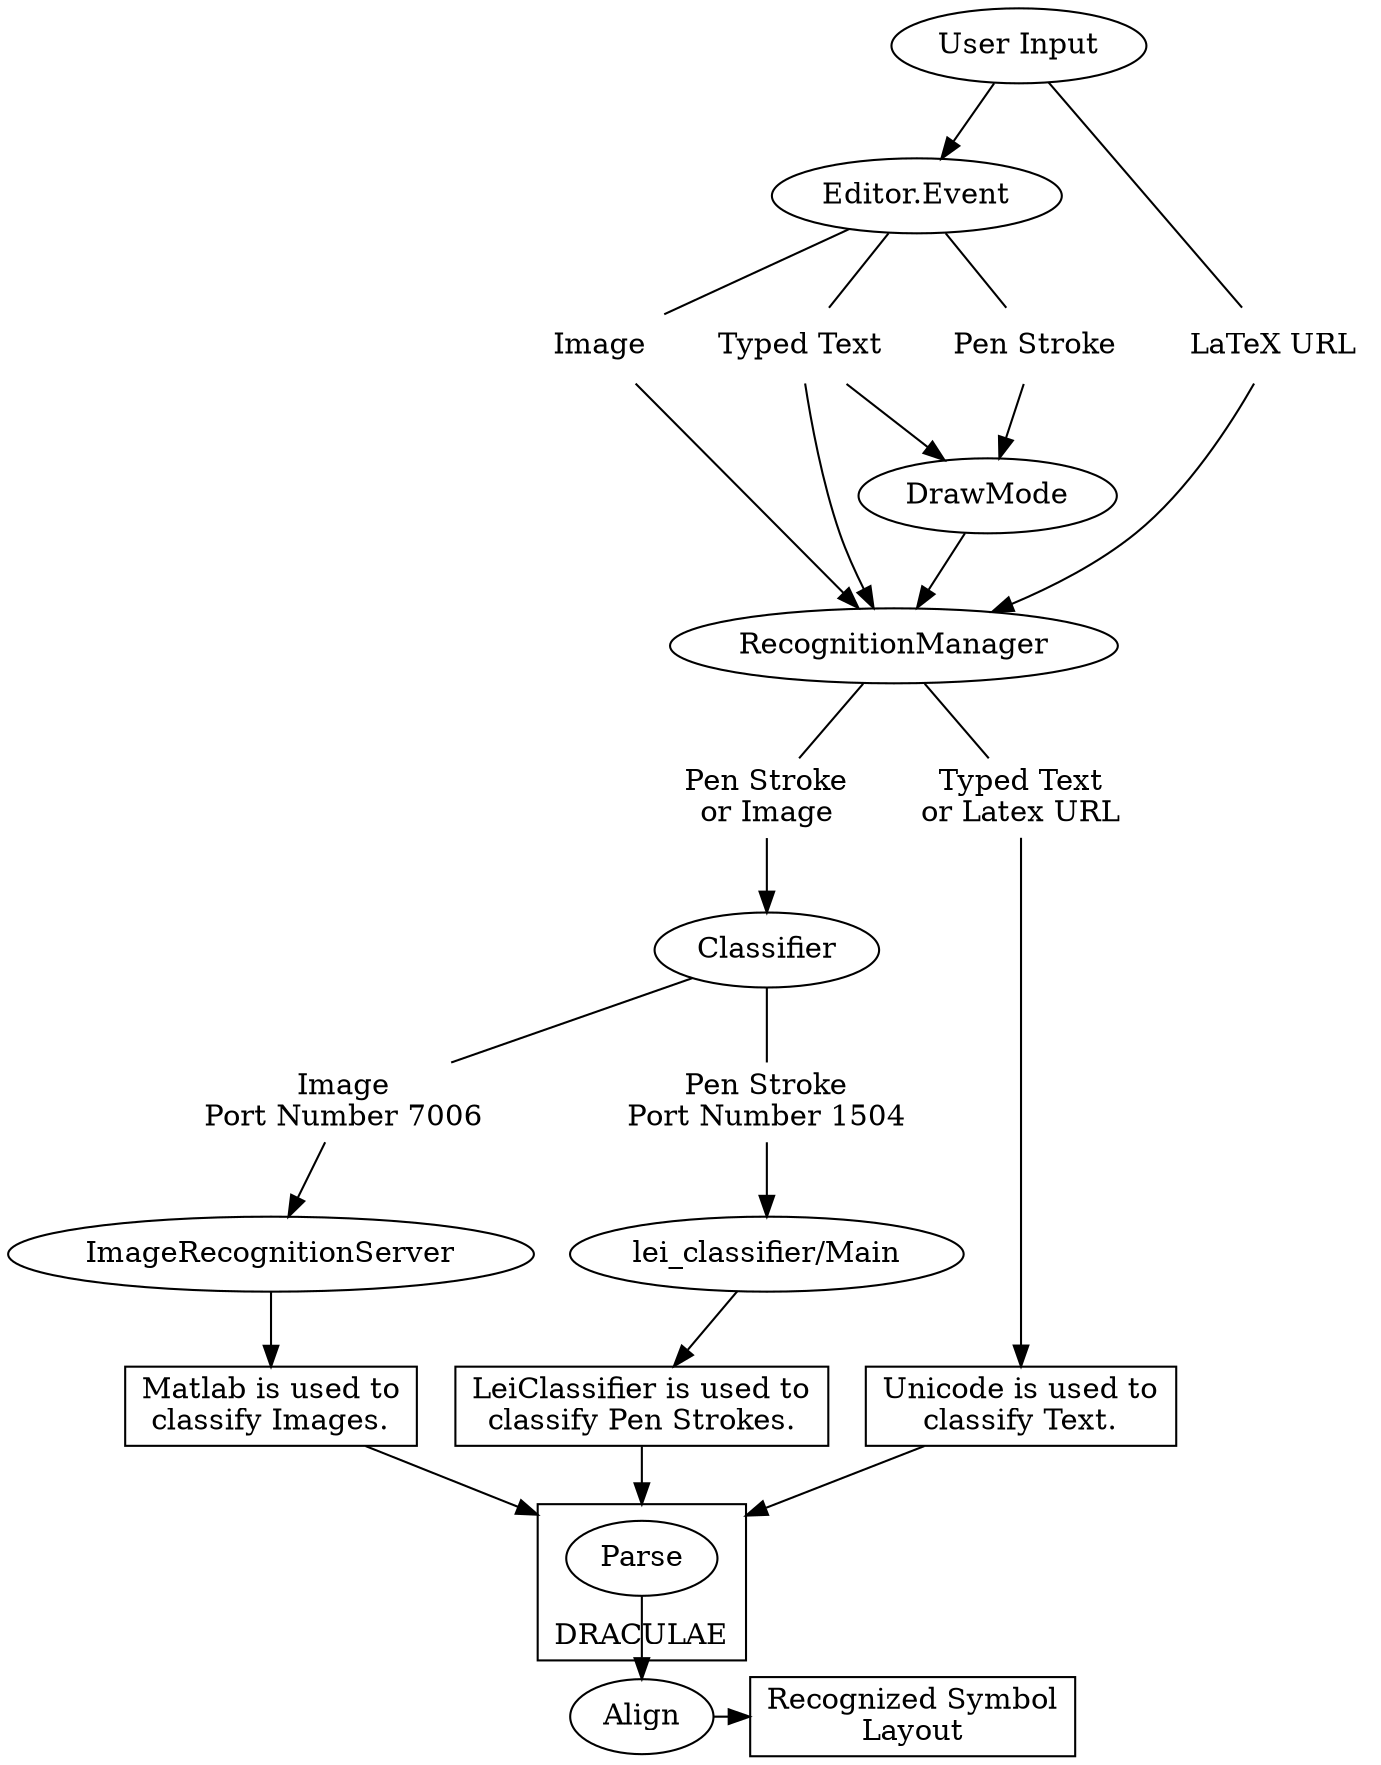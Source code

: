digraph min_process {
	compound = true;
	
    UI [label="User Input"];
    EE [label="Editor.Event"];
    PS1 [label="Pen Stroke",shape="plaintext"];
    IM1 [label="Image",shape="plaintext"];
    TT1 [label="Typed Text",shape="plaintext"];
    LURL [label="LaTeX URL",shape="plaintext"];
    DM [label="DrawMode"];
    RM [label="RecognitionManager"];
    CL [label="Classifier"];
    PPS [label="Pen Stroke\nPort Number 1504",shape="plaintext"];
    PIM [label="Image\nPort Number 7006",shape="plaintext"];
    LC [label="lei_classifier/Main"];
    IRS [label="ImageRecognitionServer"];
    PSoIM [label="Pen Stroke\nor Image",shape="plaintext"];
    ETT [label="Unicode is used to\nclassify Text.",shape="box"];
    EIM [label="Matlab is used to\nclassify Images.",shape="box"];
    EPS [label="LeiClassifier is used to\nclassify Pen Strokes.",shape="box"];    
    TT2 [label="Typed Text\nor Latex URL",shape="plaintext"];
    OUT [label="Recognized Symbol\nLayout",shape="box"];
    
	subgraph cluster_align {
        label="DRACULAE";
        labelloc="b";
        PA [label="Parse"];
        AL [label="Align"];
        PA -> AL;
    }

    {rank=same; ETT EPS EIM}

    ETT -> PA [lhead=cluster_align];
    EPS -> PA [lhead=cluster_align];
    EIM -> PA [lhead=cluster_align];

    {rank=same; OUT AL}
    AL -> OUT [ltail=cluster_align];

    {rank=same; LURL PS1 IM1 TT1}
    
    UI -> EE;
    EE -> PS1 [arrowhead="none"];
    EE -> IM1 [arrowhead="none"];
    EE -> TT1 [arrowhead="none"];
    UI -> LURL [arrowhead="none"];
    LURL -> RM;

    PS1 -> DM;
    TT1 -> DM;
    
    TT1 -> RM;
    IM1 -> RM;
    DM -> RM;
    RM -> TT2 [arrowhead="none"];
    RM -> PSoIM [arrowhead="none"];
    PSoIM->CL;
    
    TT2 -> ETT;

    CL -> PPS [arrowhead="none"];
    PPS -> LC;
    LC -> EPS;

    CL -> PIM [arrowhead="none"];
    PIM -> IRS;
    IRS -> EIM;
}
